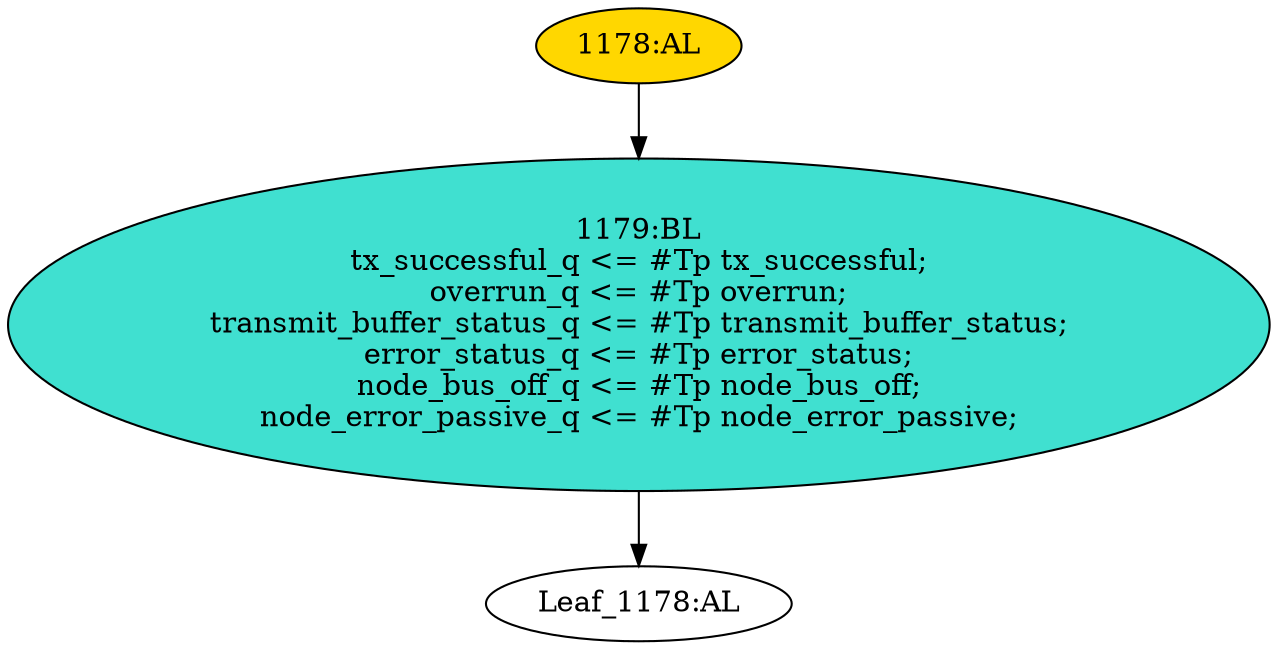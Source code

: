 strict digraph "" {
	node [label="\N"];
	"1179:BL"	 [ast="<pyverilog.vparser.ast.Block object at 0x7fd773261650>",
		fillcolor=turquoise,
		label="1179:BL
tx_successful_q <= #Tp tx_successful;
overrun_q <= #Tp overrun;
transmit_buffer_status_q <= #Tp transmit_buffer_status;
\
error_status_q <= #Tp error_status;
node_bus_off_q <= #Tp node_bus_off;
node_error_passive_q <= #Tp node_error_passive;",
		statements="[<pyverilog.vparser.ast.NonblockingSubstitution object at 0x7fd7732578d0>, <pyverilog.vparser.ast.NonblockingSubstitution object \
at 0x7fd773257b90>, <pyverilog.vparser.ast.NonblockingSubstitution object at 0x7fd773257d50>, <pyverilog.vparser.ast.NonblockingSubstitution \
object at 0x7fd773257f90>, <pyverilog.vparser.ast.NonblockingSubstitution object at 0x7fd773261250>, <pyverilog.vparser.ast.NonblockingSubstitution \
object at 0x7fd773261450>]",
		style=filled,
		typ=Block];
	"Leaf_1178:AL"	 [def_var="['overrun_q', 'tx_successful_q', 'transmit_buffer_status_q', 'node_error_passive_q', 'error_status_q', 'node_bus_off_q']",
		label="Leaf_1178:AL"];
	"1179:BL" -> "Leaf_1178:AL"	 [cond="[]",
		lineno=None];
	"1178:AL"	 [ast="<pyverilog.vparser.ast.Always object at 0x7fd7732616d0>",
		clk_sens=True,
		fillcolor=gold,
		label="1178:AL",
		sens="['clk']",
		statements="[]",
		style=filled,
		typ=Always,
		use_var="['node_error_passive', 'tx_successful', 'error_status', 'transmit_buffer_status', 'node_bus_off', 'overrun']"];
	"1178:AL" -> "1179:BL"	 [cond="[]",
		lineno=None];
}
